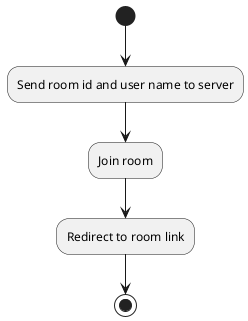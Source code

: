 @startuml Use Case Diagram

(*) --> "Send room id and user name to server"
--> "Join room"
--> "Redirect to room link"
--> (*)

@enduml